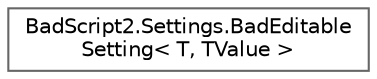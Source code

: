 digraph "Graphical Class Hierarchy"
{
 // LATEX_PDF_SIZE
  bgcolor="transparent";
  edge [fontname=Helvetica,fontsize=10,labelfontname=Helvetica,labelfontsize=10];
  node [fontname=Helvetica,fontsize=10,shape=box,height=0.2,width=0.4];
  rankdir="LR";
  Node0 [id="Node000000",label="BadScript2.Settings.BadEditable\lSetting\< T, TValue \>",height=0.2,width=0.4,color="grey40", fillcolor="white", style="filled",URL="$class_bad_script2_1_1_settings_1_1_bad_editable_setting.html",tooltip=" "];
}
